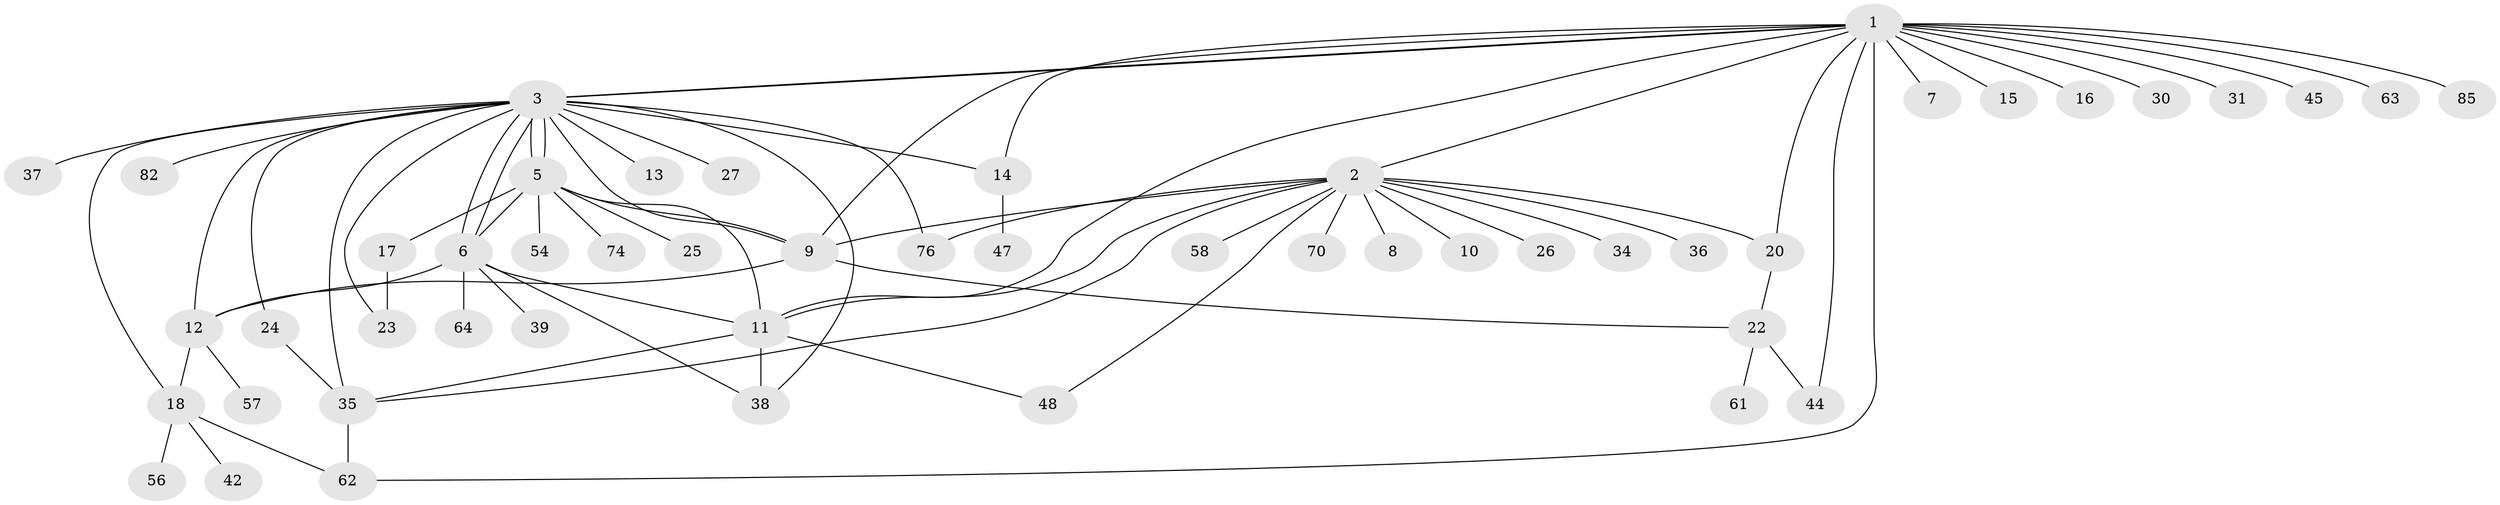 // original degree distribution, {17: 0.009900990099009901, 14: 0.009900990099009901, 20: 0.009900990099009901, 3: 0.0891089108910891, 10: 0.009900990099009901, 9: 0.009900990099009901, 1: 0.5148514851485149, 2: 0.21782178217821782, 6: 0.0297029702970297, 5: 0.0297029702970297, 8: 0.009900990099009901, 4: 0.0594059405940594}
// Generated by graph-tools (version 1.1) at 2025/14/03/09/25 04:14:31]
// undirected, 50 vertices, 76 edges
graph export_dot {
graph [start="1"]
  node [color=gray90,style=filled];
  1;
  2;
  3 [super="+4"];
  5 [super="+21"];
  6 [super="+52"];
  7;
  8;
  9 [super="+49"];
  10;
  11 [super="+59+41+28+71"];
  12 [super="+51+78+90"];
  13;
  14 [super="+83+33"];
  15 [super="+50"];
  16 [super="+32"];
  17;
  18 [super="+53+19+86"];
  20 [super="+29+100"];
  22;
  23 [super="+73"];
  24 [super="+40"];
  25;
  26 [super="+93+79"];
  27;
  30;
  31;
  34;
  35 [super="+95"];
  36 [super="+94"];
  37;
  38 [super="+43"];
  39 [super="+55"];
  42;
  44 [super="+75"];
  45;
  47;
  48;
  54;
  56;
  57;
  58;
  61;
  62 [super="+91"];
  63;
  64;
  70;
  74;
  76 [super="+77"];
  82;
  85;
  1 -- 2;
  1 -- 3;
  1 -- 3;
  1 -- 7;
  1 -- 9;
  1 -- 11;
  1 -- 14;
  1 -- 15;
  1 -- 16;
  1 -- 20;
  1 -- 30;
  1 -- 31;
  1 -- 44;
  1 -- 45;
  1 -- 62;
  1 -- 63;
  1 -- 85;
  2 -- 8;
  2 -- 10;
  2 -- 26;
  2 -- 34;
  2 -- 35;
  2 -- 36;
  2 -- 48;
  2 -- 58;
  2 -- 70;
  2 -- 76;
  2 -- 20;
  2 -- 9;
  2 -- 11;
  3 -- 5;
  3 -- 5;
  3 -- 6;
  3 -- 6;
  3 -- 13;
  3 -- 14;
  3 -- 18;
  3 -- 23;
  3 -- 24;
  3 -- 37;
  3 -- 38;
  3 -- 76;
  3 -- 82;
  3 -- 35;
  3 -- 12 [weight=2];
  3 -- 27;
  3 -- 9 [weight=2];
  5 -- 6;
  5 -- 17;
  5 -- 25;
  5 -- 54;
  5 -- 74;
  5 -- 9;
  5 -- 11;
  6 -- 39;
  6 -- 64;
  6 -- 12;
  6 -- 11;
  6 -- 38;
  9 -- 22;
  9 -- 12;
  11 -- 48;
  11 -- 35;
  11 -- 38;
  12 -- 57;
  12 -- 18;
  14 -- 47;
  17 -- 23;
  18 -- 42;
  18 -- 56;
  18 -- 62;
  20 -- 22;
  22 -- 44;
  22 -- 61;
  24 -- 35;
  35 -- 62;
}
